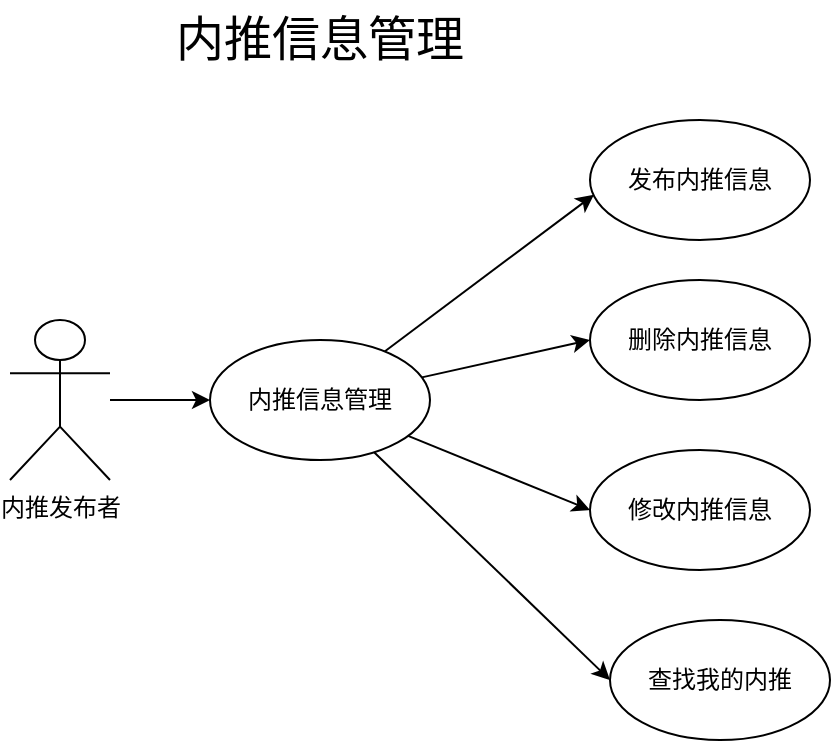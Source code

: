 <mxfile version="14.5.8" type="github">
  <diagram id="3QVZiejLph2hrb_r6e5q" name="第 1 页">
    <mxGraphModel dx="1278" dy="492" grid="1" gridSize="10" guides="1" tooltips="1" connect="1" arrows="1" fold="1" page="1" pageScale="1" pageWidth="827" pageHeight="1169" math="0" shadow="0">
      <root>
        <mxCell id="0" />
        <mxCell id="1" parent="0" />
        <mxCell id="L5MOgi-Tj2PPcthu5MSW-10" style="rounded=0;orthogonalLoop=1;jettySize=auto;html=1;entryX=0.018;entryY=0.623;entryDx=0;entryDy=0;entryPerimeter=0;" edge="1" parent="1" source="L5MOgi-Tj2PPcthu5MSW-1" target="L5MOgi-Tj2PPcthu5MSW-7">
          <mxGeometry relative="1" as="geometry" />
        </mxCell>
        <mxCell id="L5MOgi-Tj2PPcthu5MSW-11" style="edgeStyle=none;rounded=0;orthogonalLoop=1;jettySize=auto;html=1;entryX=0;entryY=0.5;entryDx=0;entryDy=0;" edge="1" parent="1" source="L5MOgi-Tj2PPcthu5MSW-1" target="L5MOgi-Tj2PPcthu5MSW-6">
          <mxGeometry relative="1" as="geometry" />
        </mxCell>
        <mxCell id="L5MOgi-Tj2PPcthu5MSW-12" style="edgeStyle=none;rounded=0;orthogonalLoop=1;jettySize=auto;html=1;entryX=0;entryY=0.5;entryDx=0;entryDy=0;" edge="1" parent="1" source="L5MOgi-Tj2PPcthu5MSW-1" target="L5MOgi-Tj2PPcthu5MSW-8">
          <mxGeometry relative="1" as="geometry" />
        </mxCell>
        <mxCell id="L5MOgi-Tj2PPcthu5MSW-13" style="edgeStyle=none;rounded=0;orthogonalLoop=1;jettySize=auto;html=1;entryX=0;entryY=0.5;entryDx=0;entryDy=0;" edge="1" parent="1" source="L5MOgi-Tj2PPcthu5MSW-1" target="L5MOgi-Tj2PPcthu5MSW-9">
          <mxGeometry relative="1" as="geometry" />
        </mxCell>
        <mxCell id="L5MOgi-Tj2PPcthu5MSW-1" value="内推信息管理" style="ellipse;whiteSpace=wrap;html=1;" vertex="1" parent="1">
          <mxGeometry x="330" y="460" width="110" height="60" as="geometry" />
        </mxCell>
        <mxCell id="L5MOgi-Tj2PPcthu5MSW-5" style="edgeStyle=orthogonalEdgeStyle;rounded=0;orthogonalLoop=1;jettySize=auto;html=1;entryX=0;entryY=0.5;entryDx=0;entryDy=0;" edge="1" parent="1" source="L5MOgi-Tj2PPcthu5MSW-3" target="L5MOgi-Tj2PPcthu5MSW-1">
          <mxGeometry relative="1" as="geometry" />
        </mxCell>
        <mxCell id="L5MOgi-Tj2PPcthu5MSW-3" value="内推发布者" style="shape=umlActor;verticalLabelPosition=bottom;verticalAlign=top;html=1;" vertex="1" parent="1">
          <mxGeometry x="230" y="450" width="50" height="80" as="geometry" />
        </mxCell>
        <mxCell id="L5MOgi-Tj2PPcthu5MSW-6" value="修改内推信息" style="ellipse;whiteSpace=wrap;html=1;" vertex="1" parent="1">
          <mxGeometry x="520" y="515" width="110" height="60" as="geometry" />
        </mxCell>
        <mxCell id="L5MOgi-Tj2PPcthu5MSW-7" value="发布内推信息" style="ellipse;whiteSpace=wrap;html=1;" vertex="1" parent="1">
          <mxGeometry x="520" y="350" width="110" height="60" as="geometry" />
        </mxCell>
        <mxCell id="L5MOgi-Tj2PPcthu5MSW-8" value="删除内推信息" style="ellipse;whiteSpace=wrap;html=1;" vertex="1" parent="1">
          <mxGeometry x="520" y="430" width="110" height="60" as="geometry" />
        </mxCell>
        <mxCell id="L5MOgi-Tj2PPcthu5MSW-9" value="查找我的内推" style="ellipse;whiteSpace=wrap;html=1;" vertex="1" parent="1">
          <mxGeometry x="530" y="600" width="110" height="60" as="geometry" />
        </mxCell>
        <mxCell id="L5MOgi-Tj2PPcthu5MSW-14" value="&lt;font style=&quot;font-size: 24px&quot;&gt;内推信息管理&lt;/font&gt;" style="text;html=1;strokeColor=none;fillColor=none;align=center;verticalAlign=middle;whiteSpace=wrap;rounded=0;" vertex="1" parent="1">
          <mxGeometry x="290" y="290" width="190" height="40" as="geometry" />
        </mxCell>
      </root>
    </mxGraphModel>
  </diagram>
</mxfile>

